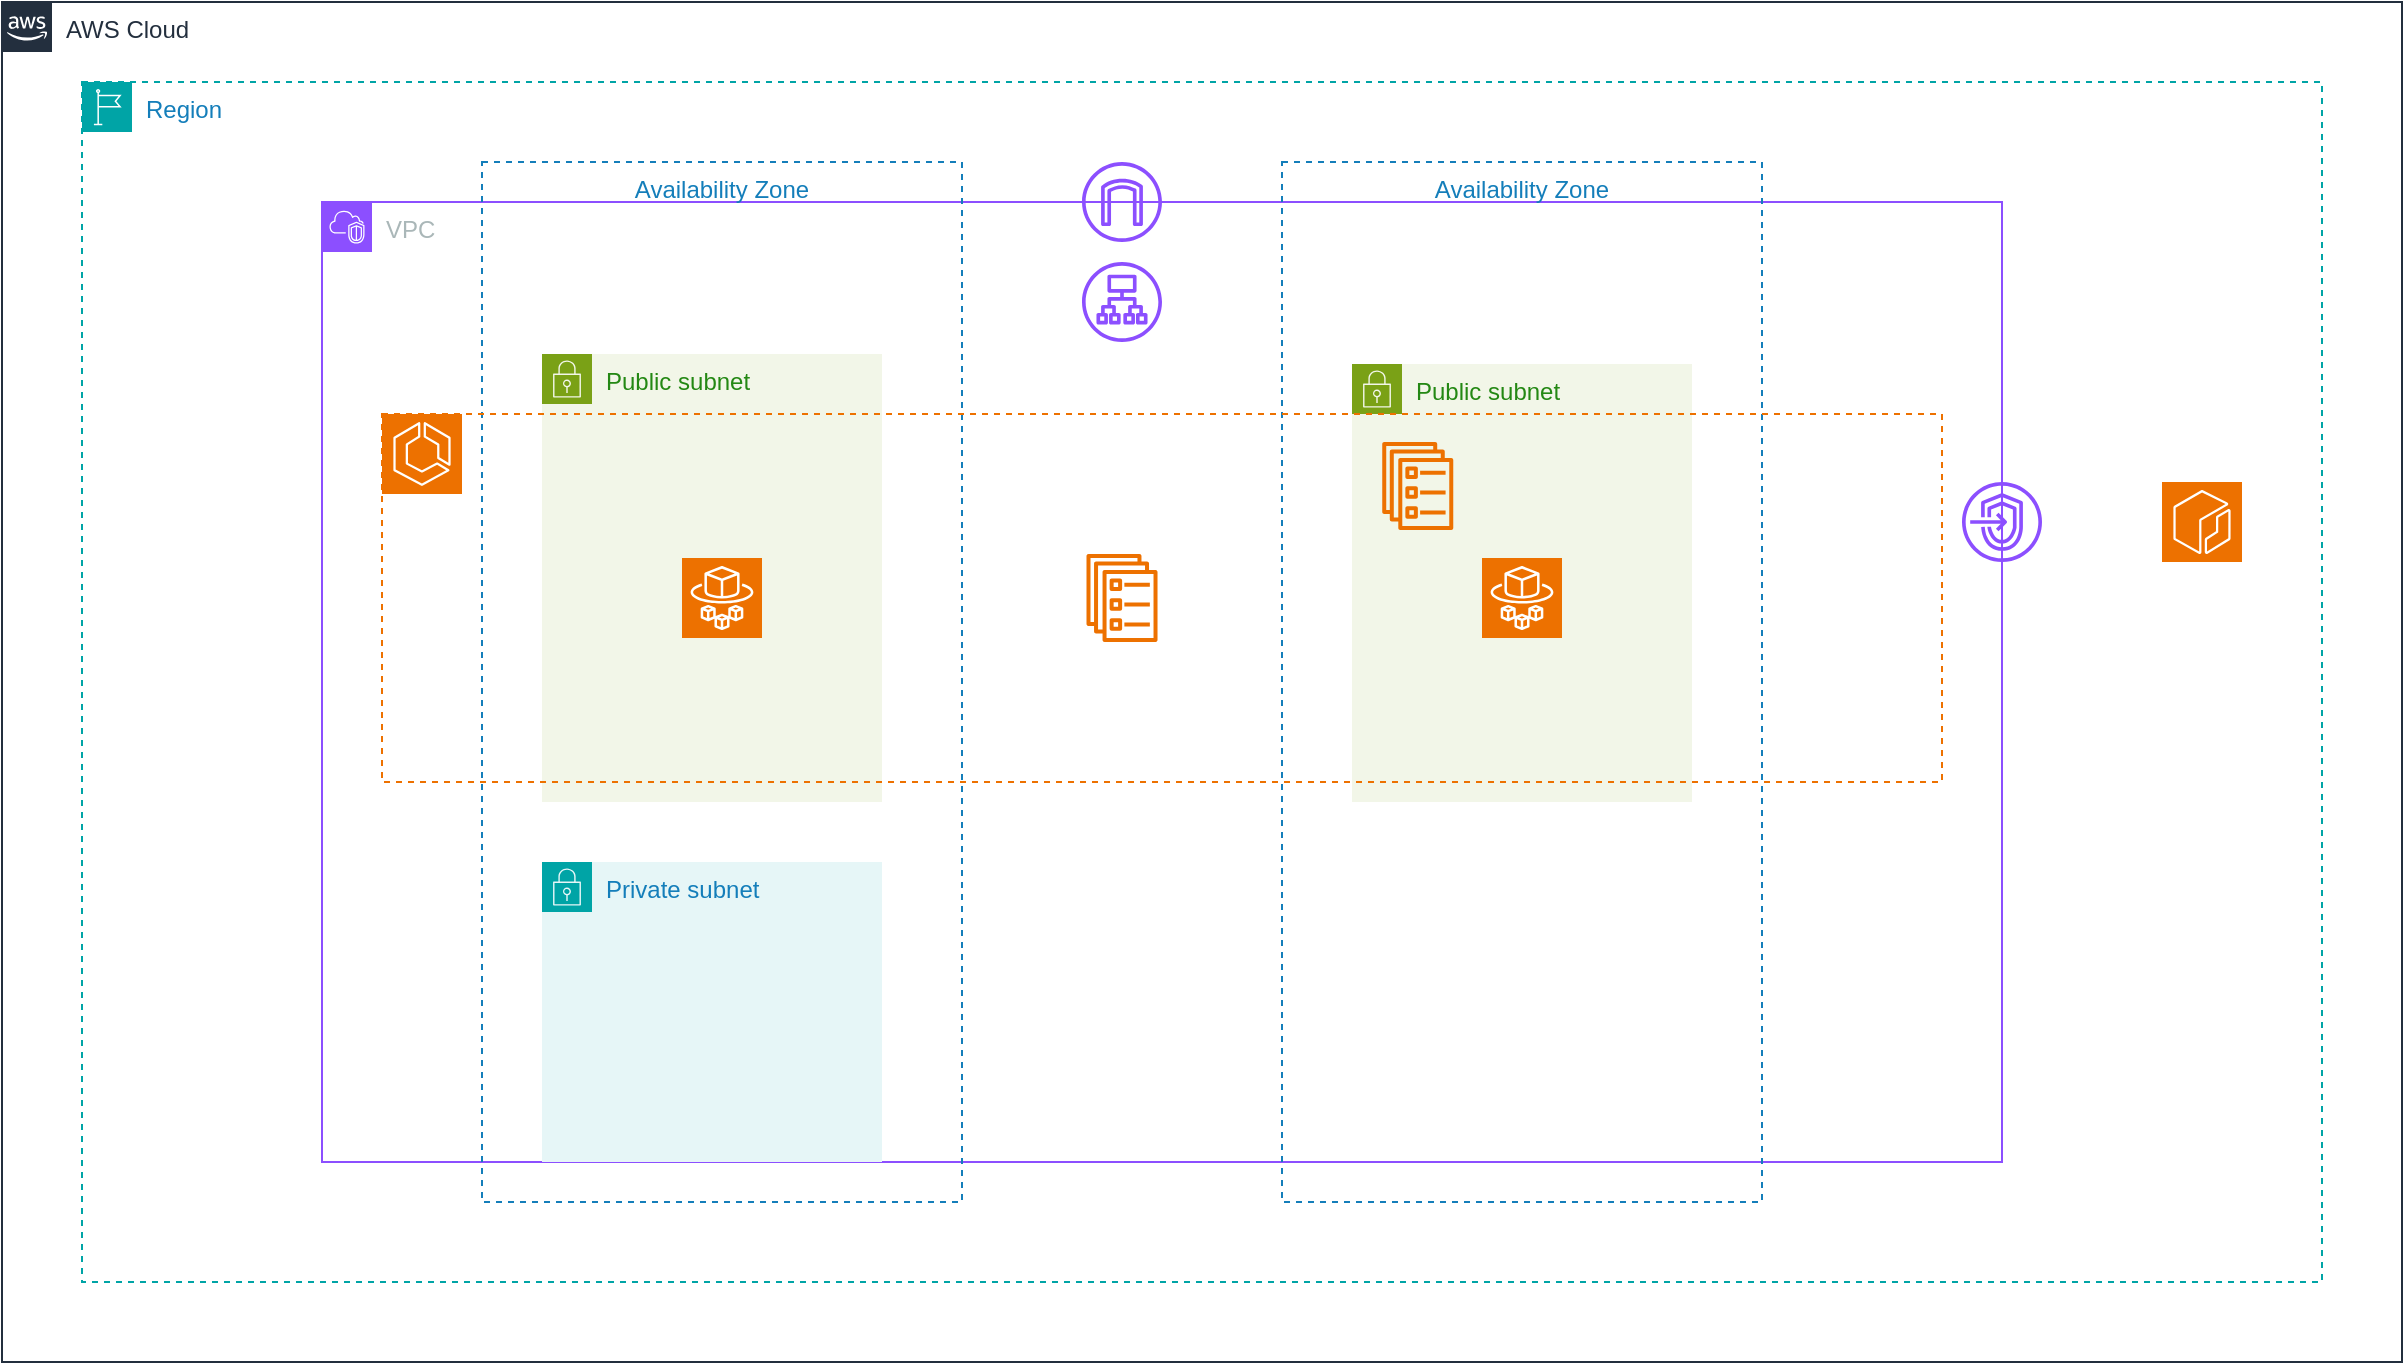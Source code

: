 <mxfile version="26.1.3">
  <diagram name="Page-1" id="fwZsYUebJorru9IJQtLp">
    <mxGraphModel dx="1123" dy="661" grid="1" gridSize="10" guides="1" tooltips="1" connect="1" arrows="1" fold="1" page="1" pageScale="1" pageWidth="827" pageHeight="1169" math="0" shadow="0">
      <root>
        <mxCell id="0" />
        <mxCell id="1" parent="0" />
        <mxCell id="3tNRU4B8yGld-zbpUipz-1" value="AWS Cloud" style="points=[[0,0],[0.25,0],[0.5,0],[0.75,0],[1,0],[1,0.25],[1,0.5],[1,0.75],[1,1],[0.75,1],[0.5,1],[0.25,1],[0,1],[0,0.75],[0,0.5],[0,0.25]];outlineConnect=0;gradientColor=none;html=1;whiteSpace=wrap;fontSize=12;fontStyle=0;container=1;pointerEvents=0;collapsible=0;recursiveResize=0;shape=mxgraph.aws4.group;grIcon=mxgraph.aws4.group_aws_cloud_alt;strokeColor=#232F3E;fillColor=none;verticalAlign=top;align=left;spacingLeft=30;fontColor=#232F3E;dashed=0;" vertex="1" parent="1">
          <mxGeometry x="80" y="410" width="1200" height="680" as="geometry" />
        </mxCell>
        <mxCell id="3tNRU4B8yGld-zbpUipz-3" value="Region" style="points=[[0,0],[0.25,0],[0.5,0],[0.75,0],[1,0],[1,0.25],[1,0.5],[1,0.75],[1,1],[0.75,1],[0.5,1],[0.25,1],[0,1],[0,0.75],[0,0.5],[0,0.25]];outlineConnect=0;gradientColor=none;html=1;whiteSpace=wrap;fontSize=12;fontStyle=0;container=1;pointerEvents=0;collapsible=0;recursiveResize=0;shape=mxgraph.aws4.group;grIcon=mxgraph.aws4.group_region;strokeColor=#00A4A6;fillColor=none;verticalAlign=top;align=left;spacingLeft=30;fontColor=#147EBA;dashed=1;" vertex="1" parent="3tNRU4B8yGld-zbpUipz-1">
          <mxGeometry x="40" y="40" width="1120" height="600" as="geometry" />
        </mxCell>
        <mxCell id="3tNRU4B8yGld-zbpUipz-4" value="VPC" style="points=[[0,0],[0.25,0],[0.5,0],[0.75,0],[1,0],[1,0.25],[1,0.5],[1,0.75],[1,1],[0.75,1],[0.5,1],[0.25,1],[0,1],[0,0.75],[0,0.5],[0,0.25]];outlineConnect=0;gradientColor=none;html=1;whiteSpace=wrap;fontSize=12;fontStyle=0;container=1;pointerEvents=0;collapsible=0;recursiveResize=0;shape=mxgraph.aws4.group;grIcon=mxgraph.aws4.group_vpc2;strokeColor=#8C4FFF;fillColor=none;verticalAlign=top;align=left;spacingLeft=30;fontColor=#AAB7B8;dashed=0;" vertex="1" parent="3tNRU4B8yGld-zbpUipz-3">
          <mxGeometry x="120" y="60" width="840" height="480" as="geometry" />
        </mxCell>
        <mxCell id="3tNRU4B8yGld-zbpUipz-2" value="" style="sketch=0;outlineConnect=0;fontColor=#232F3E;gradientColor=none;fillColor=#8C4FFF;strokeColor=none;dashed=0;verticalLabelPosition=bottom;verticalAlign=top;align=center;html=1;fontSize=12;fontStyle=0;aspect=fixed;pointerEvents=1;shape=mxgraph.aws4.application_load_balancer;" vertex="1" parent="3tNRU4B8yGld-zbpUipz-4">
          <mxGeometry x="380" y="30" width="40" height="40" as="geometry" />
        </mxCell>
        <mxCell id="3tNRU4B8yGld-zbpUipz-6" value="Availability Zone" style="fillColor=none;strokeColor=#147EBA;dashed=1;verticalAlign=top;fontStyle=0;fontColor=#147EBA;whiteSpace=wrap;html=1;" vertex="1" parent="3tNRU4B8yGld-zbpUipz-4">
          <mxGeometry x="480" y="-20" width="240" height="520" as="geometry" />
        </mxCell>
        <mxCell id="3tNRU4B8yGld-zbpUipz-5" value="Availability Zone" style="fillColor=none;strokeColor=#147EBA;dashed=1;verticalAlign=top;fontStyle=0;fontColor=#147EBA;whiteSpace=wrap;html=1;" vertex="1" parent="3tNRU4B8yGld-zbpUipz-4">
          <mxGeometry x="80" y="-20" width="240" height="520" as="geometry" />
        </mxCell>
        <mxCell id="3tNRU4B8yGld-zbpUipz-9" value="Public subnet" style="points=[[0,0],[0.25,0],[0.5,0],[0.75,0],[1,0],[1,0.25],[1,0.5],[1,0.75],[1,1],[0.75,1],[0.5,1],[0.25,1],[0,1],[0,0.75],[0,0.5],[0,0.25]];outlineConnect=0;gradientColor=none;html=1;whiteSpace=wrap;fontSize=12;fontStyle=0;container=1;pointerEvents=0;collapsible=0;recursiveResize=0;shape=mxgraph.aws4.group;grIcon=mxgraph.aws4.group_security_group;grStroke=0;strokeColor=#7AA116;fillColor=#F2F6E8;verticalAlign=top;align=left;spacingLeft=30;fontColor=#248814;dashed=0;" vertex="1" parent="3tNRU4B8yGld-zbpUipz-4">
          <mxGeometry x="110" y="76" width="170" height="224" as="geometry" />
        </mxCell>
        <mxCell id="3tNRU4B8yGld-zbpUipz-15" value="Public subnet" style="points=[[0,0],[0.25,0],[0.5,0],[0.75,0],[1,0],[1,0.25],[1,0.5],[1,0.75],[1,1],[0.75,1],[0.5,1],[0.25,1],[0,1],[0,0.75],[0,0.5],[0,0.25]];outlineConnect=0;gradientColor=none;html=1;whiteSpace=wrap;fontSize=12;fontStyle=0;container=1;pointerEvents=0;collapsible=0;recursiveResize=0;shape=mxgraph.aws4.group;grIcon=mxgraph.aws4.group_security_group;grStroke=0;strokeColor=#7AA116;fillColor=#F2F6E8;verticalAlign=top;align=left;spacingLeft=30;fontColor=#248814;dashed=0;" vertex="1" parent="3tNRU4B8yGld-zbpUipz-4">
          <mxGeometry x="515" y="81" width="170" height="219" as="geometry" />
        </mxCell>
        <mxCell id="3tNRU4B8yGld-zbpUipz-14" value="" style="fillColor=none;strokeColor=light-dark(#ed7100, #8494aa);dashed=1;verticalAlign=top;fontStyle=0;fontColor=#5A6C86;whiteSpace=wrap;html=1;" vertex="1" parent="3tNRU4B8yGld-zbpUipz-4">
          <mxGeometry x="30" y="106" width="780" height="184" as="geometry" />
        </mxCell>
        <mxCell id="3tNRU4B8yGld-zbpUipz-13" value="" style="sketch=0;points=[[0,0,0],[0.25,0,0],[0.5,0,0],[0.75,0,0],[1,0,0],[0,1,0],[0.25,1,0],[0.5,1,0],[0.75,1,0],[1,1,0],[0,0.25,0],[0,0.5,0],[0,0.75,0],[1,0.25,0],[1,0.5,0],[1,0.75,0]];outlineConnect=0;fontColor=#232F3E;fillColor=#ED7100;strokeColor=#ffffff;dashed=0;verticalLabelPosition=bottom;verticalAlign=top;align=center;html=1;fontSize=12;fontStyle=0;aspect=fixed;shape=mxgraph.aws4.resourceIcon;resIcon=mxgraph.aws4.ecs;" vertex="1" parent="3tNRU4B8yGld-zbpUipz-4">
          <mxGeometry x="30" y="106" width="40" height="40" as="geometry" />
        </mxCell>
        <mxCell id="3tNRU4B8yGld-zbpUipz-18" value="" style="sketch=0;points=[[0,0,0],[0.25,0,0],[0.5,0,0],[0.75,0,0],[1,0,0],[0,1,0],[0.25,1,0],[0.5,1,0],[0.75,1,0],[1,1,0],[0,0.25,0],[0,0.5,0],[0,0.75,0],[1,0.25,0],[1,0.5,0],[1,0.75,0]];outlineConnect=0;fontColor=#232F3E;fillColor=#ED7100;strokeColor=#ffffff;dashed=0;verticalLabelPosition=bottom;verticalAlign=top;align=center;html=1;fontSize=12;fontStyle=0;aspect=fixed;shape=mxgraph.aws4.resourceIcon;resIcon=mxgraph.aws4.fargate;" vertex="1" parent="3tNRU4B8yGld-zbpUipz-4">
          <mxGeometry x="180" y="178" width="40" height="40" as="geometry" />
        </mxCell>
        <mxCell id="3tNRU4B8yGld-zbpUipz-11" value="Private subnet" style="points=[[0,0],[0.25,0],[0.5,0],[0.75,0],[1,0],[1,0.25],[1,0.5],[1,0.75],[1,1],[0.75,1],[0.5,1],[0.25,1],[0,1],[0,0.75],[0,0.5],[0,0.25]];outlineConnect=0;gradientColor=none;html=1;whiteSpace=wrap;fontSize=12;fontStyle=0;container=1;pointerEvents=0;collapsible=0;recursiveResize=0;shape=mxgraph.aws4.group;grIcon=mxgraph.aws4.group_security_group;grStroke=0;strokeColor=#00A4A6;fillColor=#E6F6F7;verticalAlign=top;align=left;spacingLeft=30;fontColor=#147EBA;dashed=0;" vertex="1" parent="3tNRU4B8yGld-zbpUipz-4">
          <mxGeometry x="110" y="330" width="170" height="150" as="geometry" />
        </mxCell>
        <mxCell id="3tNRU4B8yGld-zbpUipz-19" value="" style="sketch=0;outlineConnect=0;fontColor=#232F3E;gradientColor=none;fillColor=#ED7100;strokeColor=none;dashed=0;verticalLabelPosition=bottom;verticalAlign=top;align=center;html=1;fontSize=12;fontStyle=0;aspect=fixed;pointerEvents=1;shape=mxgraph.aws4.ecs_service;" vertex="1" parent="3tNRU4B8yGld-zbpUipz-4">
          <mxGeometry x="382.13" y="176" width="35.75" height="44" as="geometry" />
        </mxCell>
        <mxCell id="3tNRU4B8yGld-zbpUipz-23" value="" style="sketch=0;points=[[0,0,0],[0.25,0,0],[0.5,0,0],[0.75,0,0],[1,0,0],[0,1,0],[0.25,1,0],[0.5,1,0],[0.75,1,0],[1,1,0],[0,0.25,0],[0,0.5,0],[0,0.75,0],[1,0.25,0],[1,0.5,0],[1,0.75,0]];outlineConnect=0;fontColor=#232F3E;fillColor=#ED7100;strokeColor=#ffffff;dashed=0;verticalLabelPosition=bottom;verticalAlign=top;align=center;html=1;fontSize=12;fontStyle=0;aspect=fixed;shape=mxgraph.aws4.resourceIcon;resIcon=mxgraph.aws4.fargate;" vertex="1" parent="3tNRU4B8yGld-zbpUipz-4">
          <mxGeometry x="580" y="178" width="40" height="40" as="geometry" />
        </mxCell>
        <mxCell id="3tNRU4B8yGld-zbpUipz-24" value="" style="sketch=0;outlineConnect=0;fontColor=#232F3E;gradientColor=none;fillColor=#ED7100;strokeColor=none;dashed=0;verticalLabelPosition=bottom;verticalAlign=top;align=center;html=1;fontSize=12;fontStyle=0;aspect=fixed;pointerEvents=1;shape=mxgraph.aws4.ecs_service;" vertex="1" parent="3tNRU4B8yGld-zbpUipz-4">
          <mxGeometry x="530" y="120" width="35.75" height="44" as="geometry" />
        </mxCell>
        <mxCell id="3tNRU4B8yGld-zbpUipz-12" value="" style="sketch=0;outlineConnect=0;fontColor=#232F3E;gradientColor=none;fillColor=#8C4FFF;strokeColor=none;dashed=0;verticalLabelPosition=bottom;verticalAlign=top;align=center;html=1;fontSize=12;fontStyle=0;aspect=fixed;pointerEvents=1;shape=mxgraph.aws4.internet_gateway;" vertex="1" parent="3tNRU4B8yGld-zbpUipz-3">
          <mxGeometry x="500" y="40" width="40" height="40" as="geometry" />
        </mxCell>
        <mxCell id="3tNRU4B8yGld-zbpUipz-16" value="" style="sketch=0;outlineConnect=0;fontColor=#232F3E;gradientColor=none;fillColor=#8C4FFF;strokeColor=none;dashed=0;verticalLabelPosition=bottom;verticalAlign=top;align=center;html=1;fontSize=12;fontStyle=0;aspect=fixed;pointerEvents=1;shape=mxgraph.aws4.endpoints;" vertex="1" parent="3tNRU4B8yGld-zbpUipz-3">
          <mxGeometry x="940" y="200" width="40" height="40" as="geometry" />
        </mxCell>
        <mxCell id="3tNRU4B8yGld-zbpUipz-17" value="" style="sketch=0;points=[[0,0,0],[0.25,0,0],[0.5,0,0],[0.75,0,0],[1,0,0],[0,1,0],[0.25,1,0],[0.5,1,0],[0.75,1,0],[1,1,0],[0,0.25,0],[0,0.5,0],[0,0.75,0],[1,0.25,0],[1,0.5,0],[1,0.75,0]];outlineConnect=0;fontColor=#232F3E;fillColor=#ED7100;strokeColor=#ffffff;dashed=0;verticalLabelPosition=bottom;verticalAlign=top;align=center;html=1;fontSize=12;fontStyle=0;aspect=fixed;shape=mxgraph.aws4.resourceIcon;resIcon=mxgraph.aws4.ecr;" vertex="1" parent="3tNRU4B8yGld-zbpUipz-3">
          <mxGeometry x="1040" y="200" width="40" height="40" as="geometry" />
        </mxCell>
      </root>
    </mxGraphModel>
  </diagram>
</mxfile>
